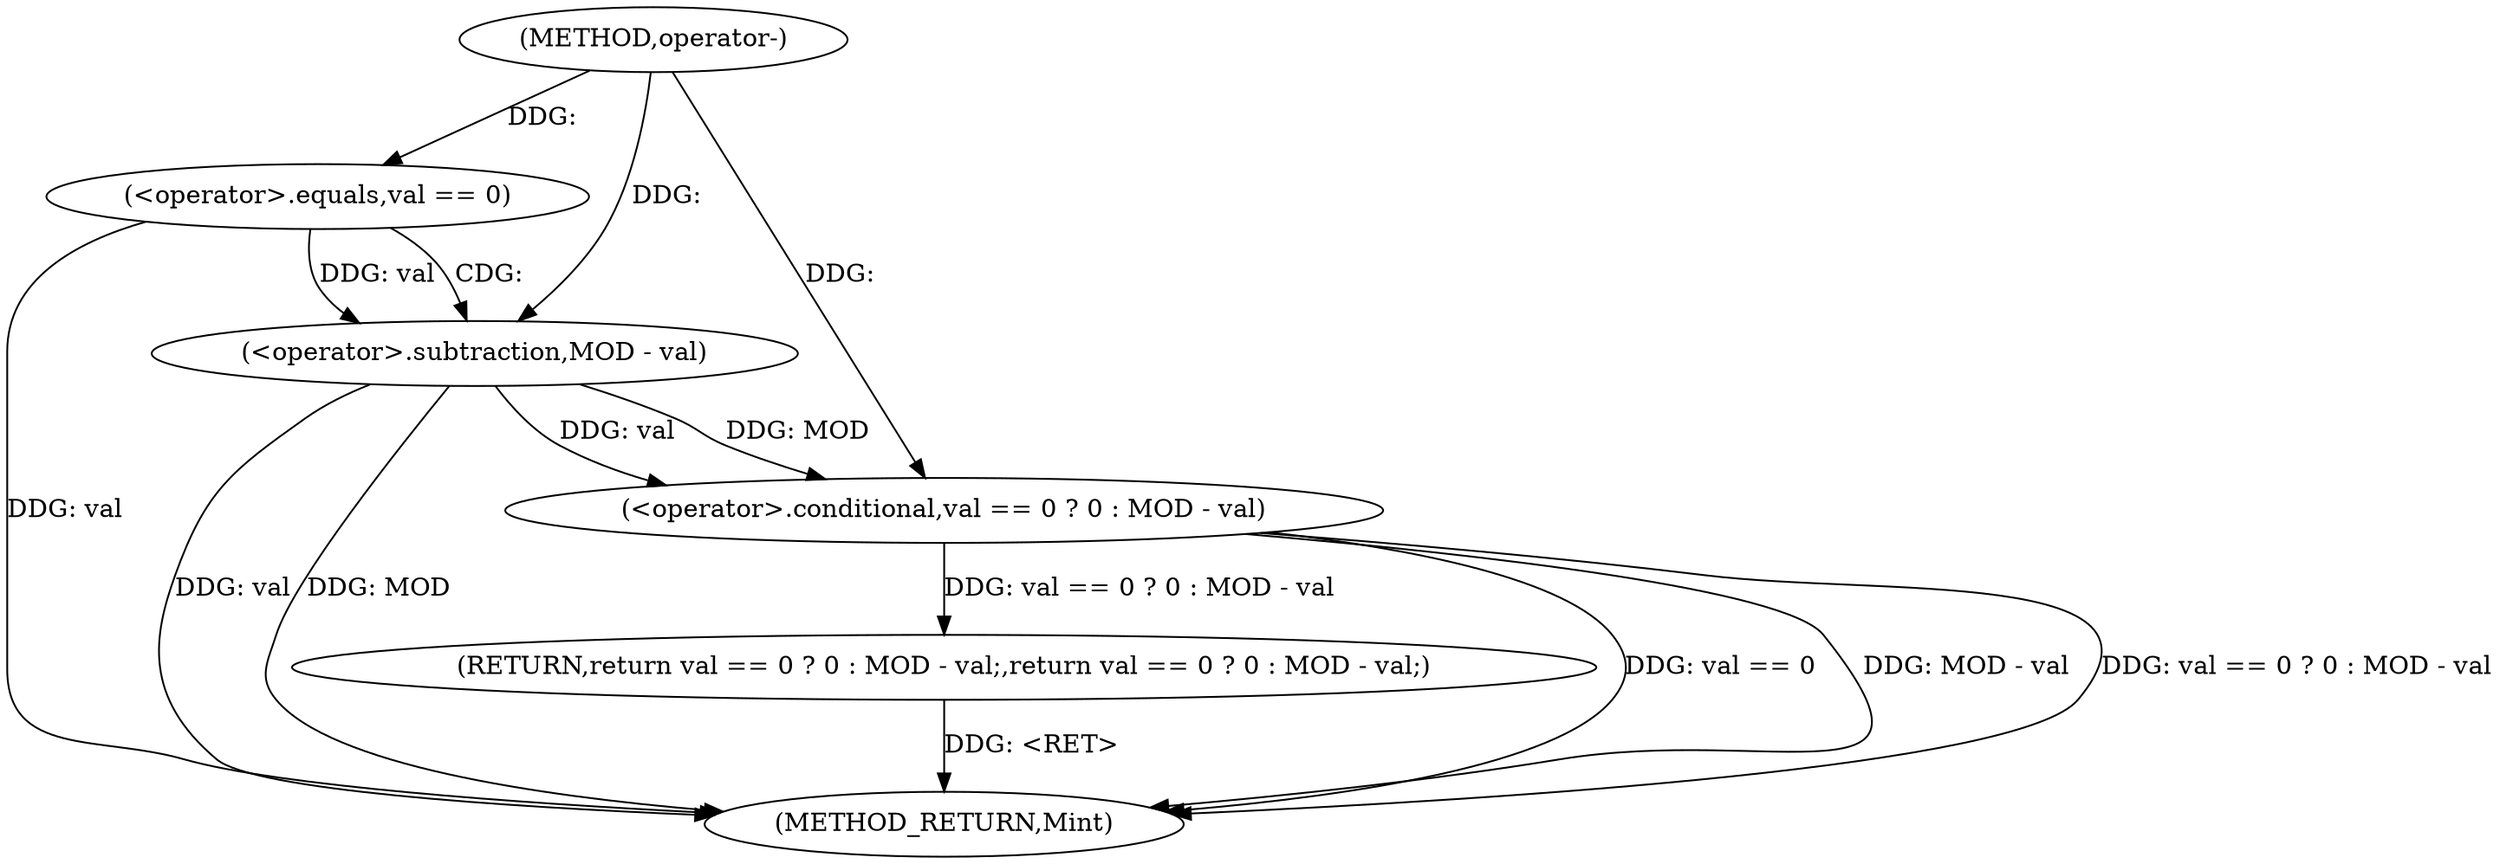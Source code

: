 digraph "operator-" {  
"1001057" [label = "(METHOD,operator-)" ]
"1001068" [label = "(METHOD_RETURN,Mint)" ]
"1001059" [label = "(RETURN,return val == 0 ? 0 : MOD - val;,return val == 0 ? 0 : MOD - val;)" ]
"1001060" [label = "(<operator>.conditional,val == 0 ? 0 : MOD - val)" ]
"1001061" [label = "(<operator>.equals,val == 0)" ]
"1001065" [label = "(<operator>.subtraction,MOD - val)" ]
  "1001059" -> "1001068"  [ label = "DDG: <RET>"] 
  "1001061" -> "1001068"  [ label = "DDG: val"] 
  "1001060" -> "1001068"  [ label = "DDG: val == 0"] 
  "1001065" -> "1001068"  [ label = "DDG: val"] 
  "1001060" -> "1001068"  [ label = "DDG: MOD - val"] 
  "1001060" -> "1001068"  [ label = "DDG: val == 0 ? 0 : MOD - val"] 
  "1001065" -> "1001068"  [ label = "DDG: MOD"] 
  "1001060" -> "1001059"  [ label = "DDG: val == 0 ? 0 : MOD - val"] 
  "1001057" -> "1001060"  [ label = "DDG: "] 
  "1001065" -> "1001060"  [ label = "DDG: val"] 
  "1001065" -> "1001060"  [ label = "DDG: MOD"] 
  "1001057" -> "1001061"  [ label = "DDG: "] 
  "1001057" -> "1001065"  [ label = "DDG: "] 
  "1001061" -> "1001065"  [ label = "DDG: val"] 
  "1001061" -> "1001065"  [ label = "CDG: "] 
}
